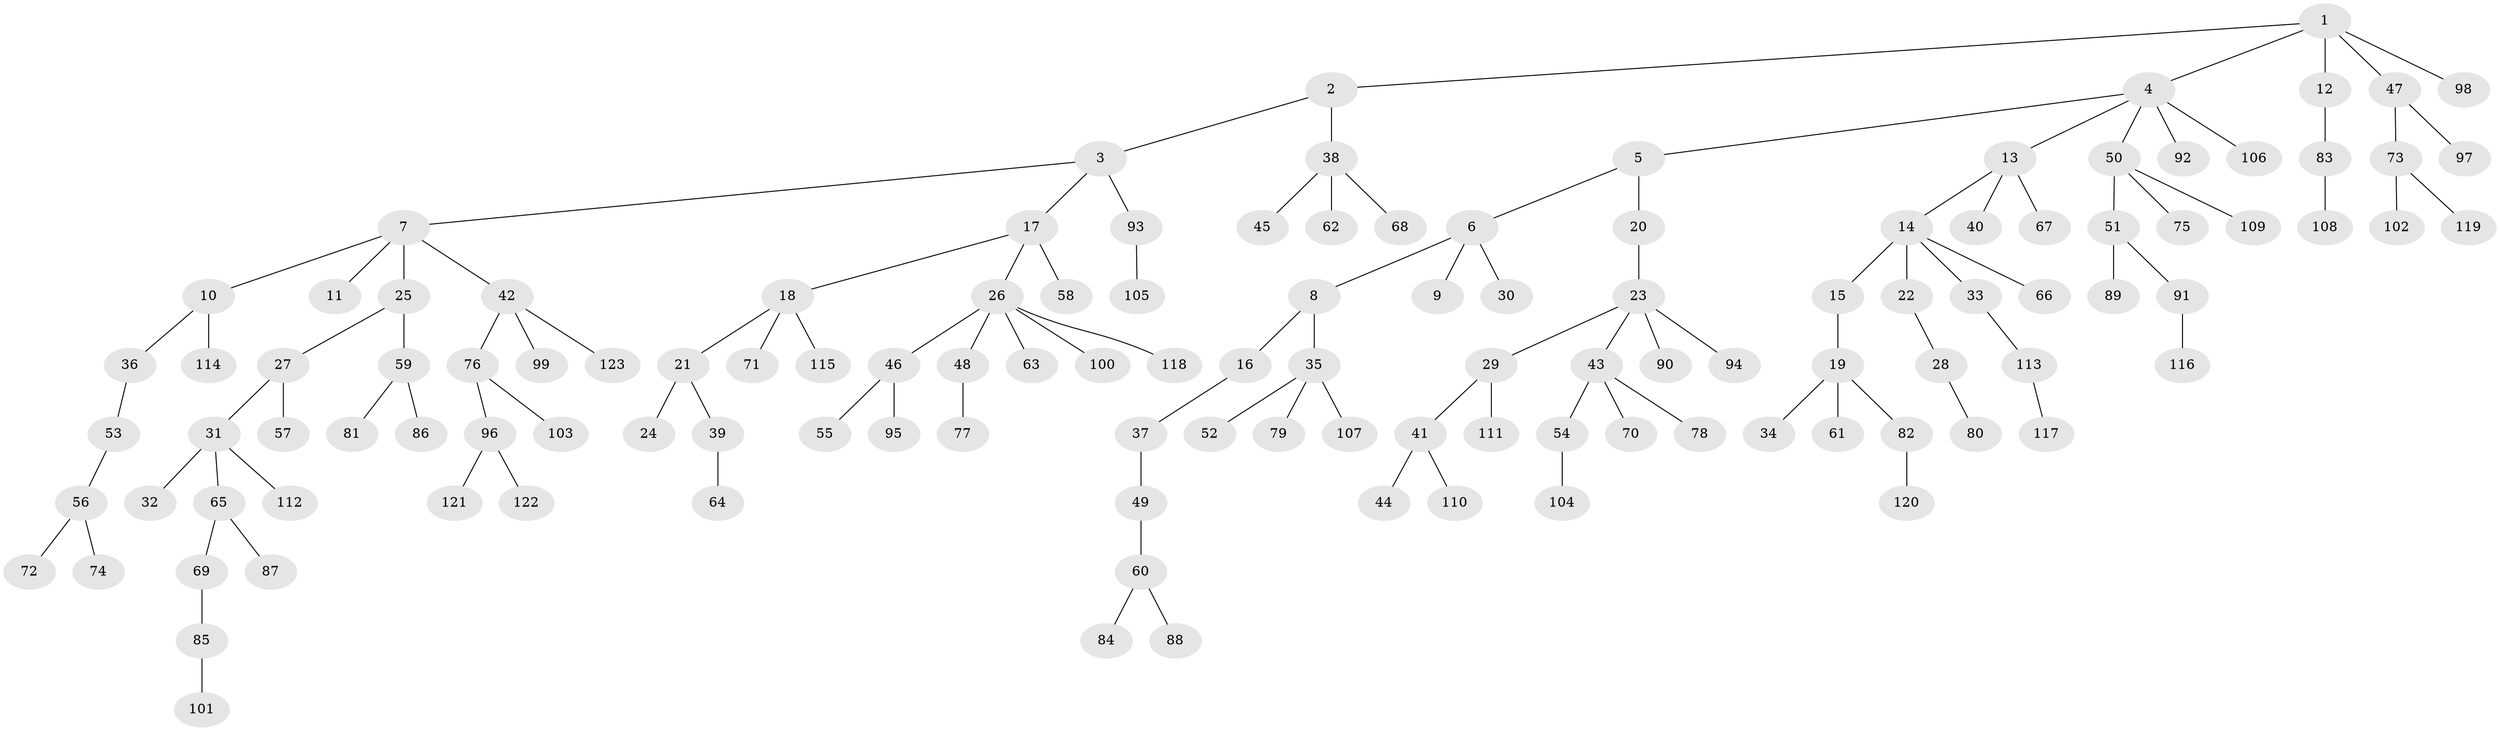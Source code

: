 // Generated by graph-tools (version 1.1) at 2025/26/03/09/25 03:26:32]
// undirected, 123 vertices, 122 edges
graph export_dot {
graph [start="1"]
  node [color=gray90,style=filled];
  1;
  2;
  3;
  4;
  5;
  6;
  7;
  8;
  9;
  10;
  11;
  12;
  13;
  14;
  15;
  16;
  17;
  18;
  19;
  20;
  21;
  22;
  23;
  24;
  25;
  26;
  27;
  28;
  29;
  30;
  31;
  32;
  33;
  34;
  35;
  36;
  37;
  38;
  39;
  40;
  41;
  42;
  43;
  44;
  45;
  46;
  47;
  48;
  49;
  50;
  51;
  52;
  53;
  54;
  55;
  56;
  57;
  58;
  59;
  60;
  61;
  62;
  63;
  64;
  65;
  66;
  67;
  68;
  69;
  70;
  71;
  72;
  73;
  74;
  75;
  76;
  77;
  78;
  79;
  80;
  81;
  82;
  83;
  84;
  85;
  86;
  87;
  88;
  89;
  90;
  91;
  92;
  93;
  94;
  95;
  96;
  97;
  98;
  99;
  100;
  101;
  102;
  103;
  104;
  105;
  106;
  107;
  108;
  109;
  110;
  111;
  112;
  113;
  114;
  115;
  116;
  117;
  118;
  119;
  120;
  121;
  122;
  123;
  1 -- 2;
  1 -- 4;
  1 -- 12;
  1 -- 47;
  1 -- 98;
  2 -- 3;
  2 -- 38;
  3 -- 7;
  3 -- 17;
  3 -- 93;
  4 -- 5;
  4 -- 13;
  4 -- 50;
  4 -- 92;
  4 -- 106;
  5 -- 6;
  5 -- 20;
  6 -- 8;
  6 -- 9;
  6 -- 30;
  7 -- 10;
  7 -- 11;
  7 -- 25;
  7 -- 42;
  8 -- 16;
  8 -- 35;
  10 -- 36;
  10 -- 114;
  12 -- 83;
  13 -- 14;
  13 -- 40;
  13 -- 67;
  14 -- 15;
  14 -- 22;
  14 -- 33;
  14 -- 66;
  15 -- 19;
  16 -- 37;
  17 -- 18;
  17 -- 26;
  17 -- 58;
  18 -- 21;
  18 -- 71;
  18 -- 115;
  19 -- 34;
  19 -- 61;
  19 -- 82;
  20 -- 23;
  21 -- 24;
  21 -- 39;
  22 -- 28;
  23 -- 29;
  23 -- 43;
  23 -- 90;
  23 -- 94;
  25 -- 27;
  25 -- 59;
  26 -- 46;
  26 -- 48;
  26 -- 63;
  26 -- 100;
  26 -- 118;
  27 -- 31;
  27 -- 57;
  28 -- 80;
  29 -- 41;
  29 -- 111;
  31 -- 32;
  31 -- 65;
  31 -- 112;
  33 -- 113;
  35 -- 52;
  35 -- 79;
  35 -- 107;
  36 -- 53;
  37 -- 49;
  38 -- 45;
  38 -- 62;
  38 -- 68;
  39 -- 64;
  41 -- 44;
  41 -- 110;
  42 -- 76;
  42 -- 99;
  42 -- 123;
  43 -- 54;
  43 -- 70;
  43 -- 78;
  46 -- 55;
  46 -- 95;
  47 -- 73;
  47 -- 97;
  48 -- 77;
  49 -- 60;
  50 -- 51;
  50 -- 75;
  50 -- 109;
  51 -- 89;
  51 -- 91;
  53 -- 56;
  54 -- 104;
  56 -- 72;
  56 -- 74;
  59 -- 81;
  59 -- 86;
  60 -- 84;
  60 -- 88;
  65 -- 69;
  65 -- 87;
  69 -- 85;
  73 -- 102;
  73 -- 119;
  76 -- 96;
  76 -- 103;
  82 -- 120;
  83 -- 108;
  85 -- 101;
  91 -- 116;
  93 -- 105;
  96 -- 121;
  96 -- 122;
  113 -- 117;
}
